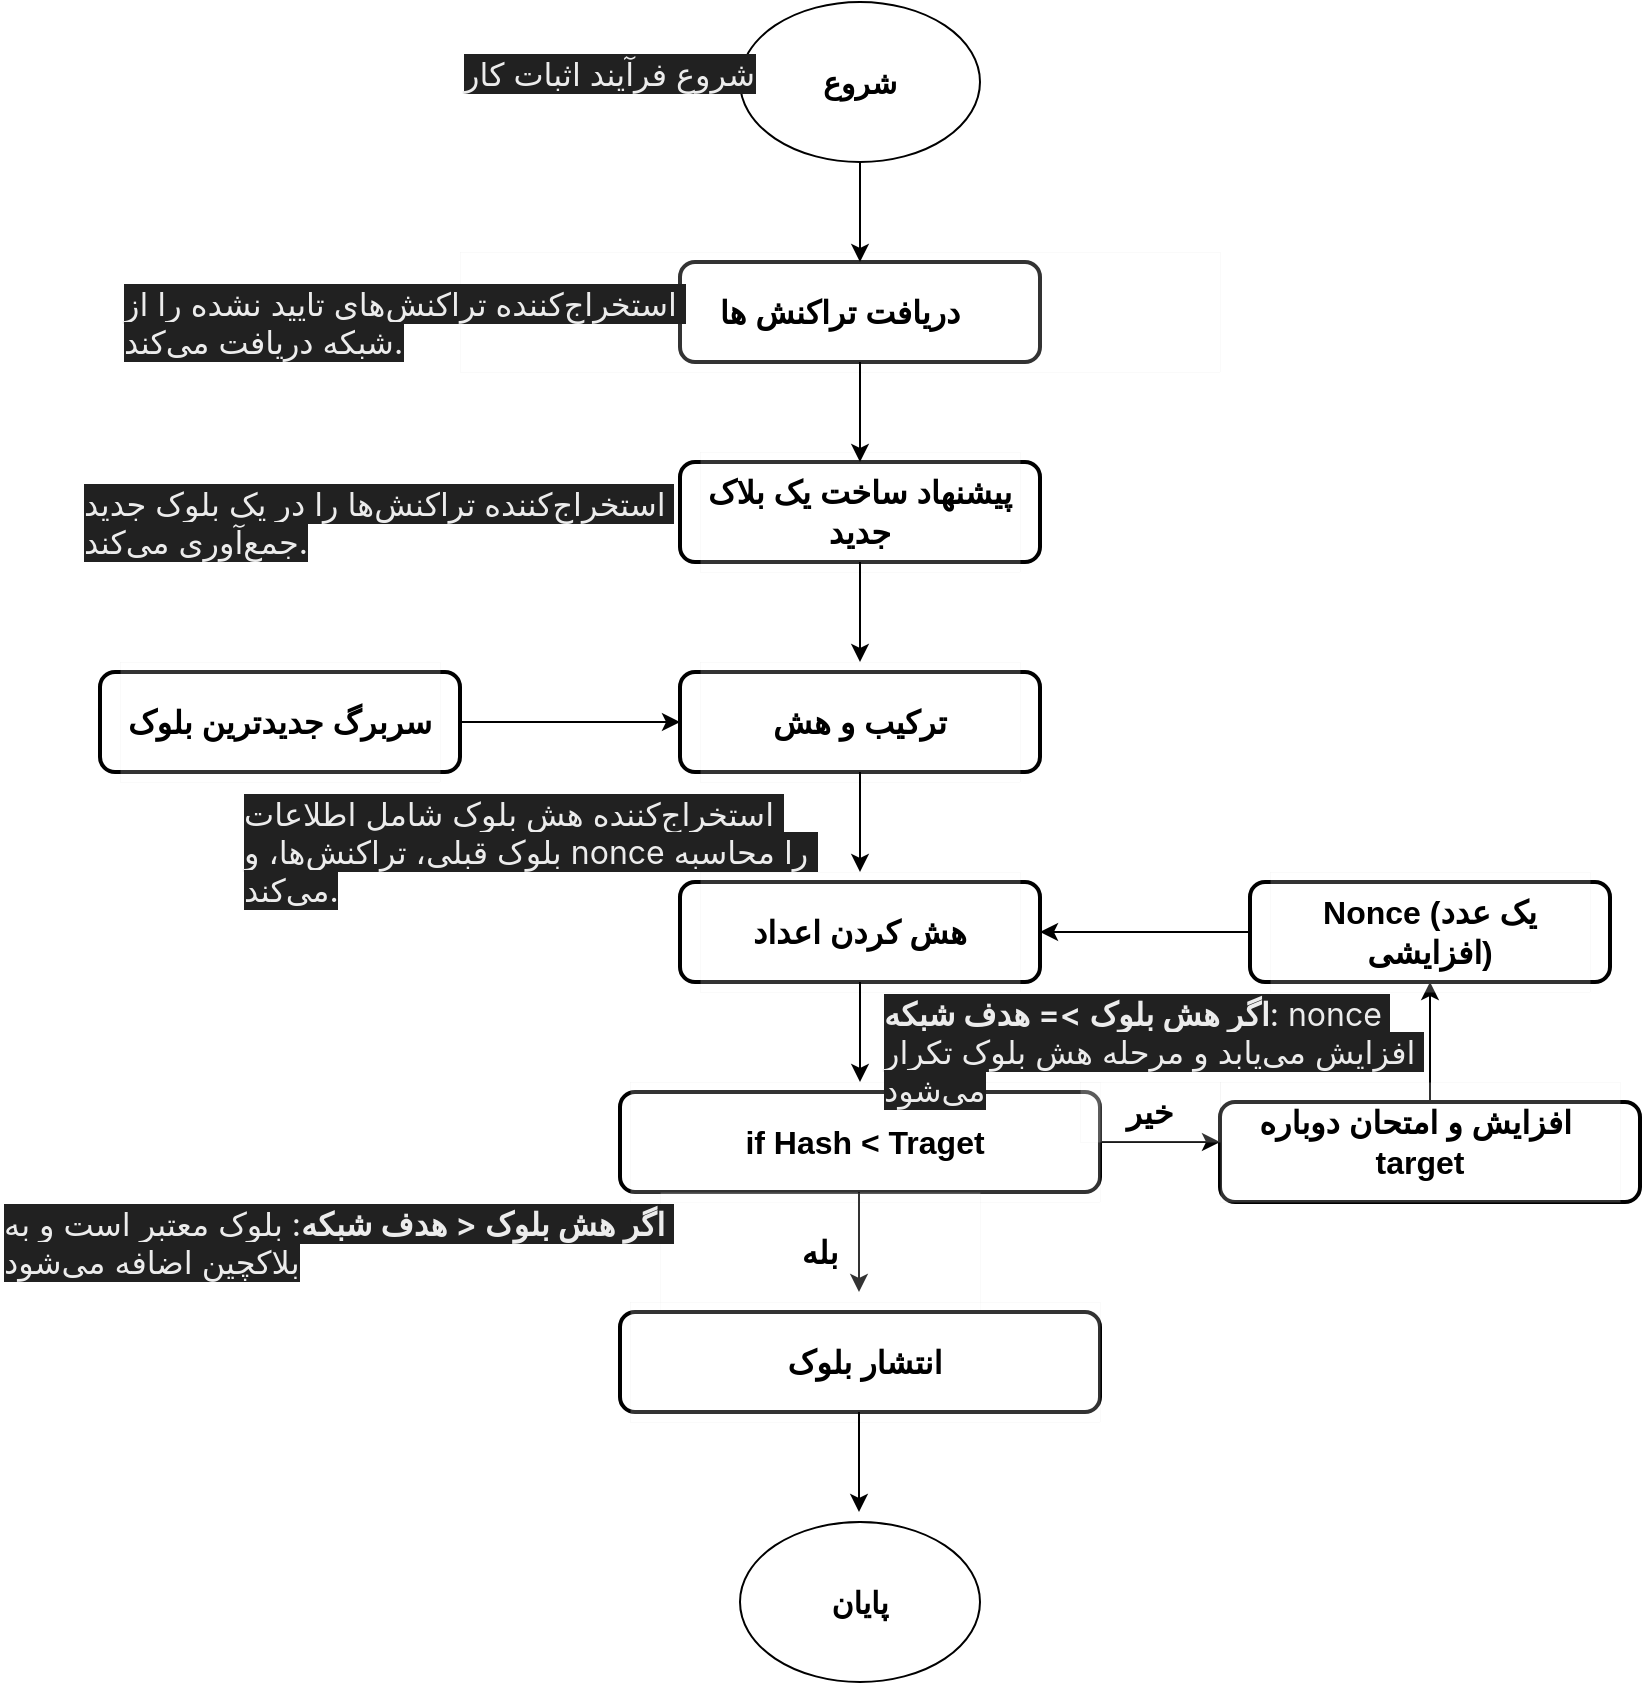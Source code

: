 <mxfile version="24.3.1" type="github">
  <diagram name="Page-1" id="wFLTssLCdgid32e7mVHK">
    <mxGraphModel dx="2026" dy="1111" grid="1" gridSize="10" guides="1" tooltips="1" connect="1" arrows="1" fold="1" page="1" pageScale="1" pageWidth="850" pageHeight="1100" math="0" shadow="0">
      <root>
        <mxCell id="0" />
        <mxCell id="1" parent="0" />
        <mxCell id="xI1v8yjOtruwXXIbDLAx-64" style="edgeStyle=orthogonalEdgeStyle;rounded=0;orthogonalLoop=1;jettySize=auto;html=1;entryX=0.5;entryY=1;entryDx=0;entryDy=0;" edge="1" parent="1" source="xI1v8yjOtruwXXIbDLAx-54" target="xI1v8yjOtruwXXIbDLAx-55">
          <mxGeometry relative="1" as="geometry" />
        </mxCell>
        <mxCell id="xI1v8yjOtruwXXIbDLAx-54" value="" style="rounded=1;whiteSpace=wrap;html=1;strokeWidth=2;" vertex="1" parent="1">
          <mxGeometry x="630" y="550" width="210" height="50" as="geometry" />
        </mxCell>
        <mxCell id="xI1v8yjOtruwXXIbDLAx-10" value="" style="edgeStyle=orthogonalEdgeStyle;rounded=0;orthogonalLoop=1;jettySize=auto;html=1;" edge="1" parent="1" source="xI1v8yjOtruwXXIbDLAx-8" target="xI1v8yjOtruwXXIbDLAx-4">
          <mxGeometry relative="1" as="geometry" />
        </mxCell>
        <mxCell id="xI1v8yjOtruwXXIbDLAx-8" value="" style="rounded=1;whiteSpace=wrap;html=1;strokeWidth=2;" vertex="1" parent="1">
          <mxGeometry x="360" y="130" width="180" height="50" as="geometry" />
        </mxCell>
        <mxCell id="xI1v8yjOtruwXXIbDLAx-5" value="" style="ellipse;whiteSpace=wrap;html=1;" vertex="1" parent="1">
          <mxGeometry x="390" width="120" height="80" as="geometry" />
        </mxCell>
        <mxCell id="xI1v8yjOtruwXXIbDLAx-4" value="&lt;font size=&quot;1&quot; style=&quot;&quot;&gt;&lt;b style=&quot;font-size: 15px;&quot;&gt;شروع&lt;/b&gt;&lt;/font&gt;" style="text;strokeColor=none;align=center;fillColor=none;html=1;verticalAlign=middle;whiteSpace=wrap;rounded=0;" vertex="1" parent="1">
          <mxGeometry x="420" y="25" width="60" height="30" as="geometry" />
        </mxCell>
        <mxCell id="xI1v8yjOtruwXXIbDLAx-7" value="&lt;div&gt;&lt;font style=&quot;font-size: 16px;&quot;&gt;&lt;b&gt;دریافت تراکنش ها&lt;/b&gt;&lt;/font&gt;&lt;/div&gt;" style="whiteSpace=wrap;html=1;strokeWidth=0;opacity=20;" vertex="1" parent="1">
          <mxGeometry x="250" y="125" width="380" height="60" as="geometry" />
        </mxCell>
        <mxCell id="xI1v8yjOtruwXXIbDLAx-9" value="" style="endArrow=classic;html=1;rounded=0;exitX=0.5;exitY=1;exitDx=0;exitDy=0;entryX=0.5;entryY=0;entryDx=0;entryDy=0;" edge="1" parent="1" source="xI1v8yjOtruwXXIbDLAx-5" target="xI1v8yjOtruwXXIbDLAx-8">
          <mxGeometry width="50" height="50" relative="1" as="geometry">
            <mxPoint x="430" y="140" as="sourcePoint" />
            <mxPoint x="450" y="130" as="targetPoint" />
          </mxGeometry>
        </mxCell>
        <mxCell id="xI1v8yjOtruwXXIbDLAx-13" value="" style="rounded=1;whiteSpace=wrap;html=1;strokeWidth=2;" vertex="1" parent="1">
          <mxGeometry x="360" y="230" width="180" height="50" as="geometry" />
        </mxCell>
        <mxCell id="xI1v8yjOtruwXXIbDLAx-14" value="&lt;span style=&quot;font-size: 16px;&quot;&gt;&lt;b&gt;پیشنهاد ساخت یک بلاک جدید&lt;/b&gt;&lt;/span&gt;" style="whiteSpace=wrap;html=1;strokeWidth=0;opacity=20;" vertex="1" parent="1">
          <mxGeometry x="370" y="225" width="160" height="60" as="geometry" />
        </mxCell>
        <mxCell id="xI1v8yjOtruwXXIbDLAx-15" value="" style="endArrow=classic;html=1;rounded=0;entryX=0.5;entryY=0;entryDx=0;entryDy=0;" edge="1" parent="1" target="xI1v8yjOtruwXXIbDLAx-13">
          <mxGeometry width="50" height="50" relative="1" as="geometry">
            <mxPoint x="450" y="180" as="sourcePoint" />
            <mxPoint x="450" y="230" as="targetPoint" />
          </mxGeometry>
        </mxCell>
        <mxCell id="xI1v8yjOtruwXXIbDLAx-18" value="" style="endArrow=classic;html=1;rounded=0;entryX=0.5;entryY=0;entryDx=0;entryDy=0;" edge="1" parent="1">
          <mxGeometry width="50" height="50" relative="1" as="geometry">
            <mxPoint x="450" y="280" as="sourcePoint" />
            <mxPoint x="450" y="330" as="targetPoint" />
          </mxGeometry>
        </mxCell>
        <mxCell id="xI1v8yjOtruwXXIbDLAx-19" value="" style="rounded=1;whiteSpace=wrap;html=1;strokeWidth=2;" vertex="1" parent="1">
          <mxGeometry x="360" y="335" width="180" height="50" as="geometry" />
        </mxCell>
        <mxCell id="xI1v8yjOtruwXXIbDLAx-20" value="&lt;span style=&quot;font-size: 16px;&quot;&gt;&lt;b&gt;ترکیب و هش&lt;/b&gt;&lt;/span&gt;" style="whiteSpace=wrap;html=1;strokeWidth=0;opacity=20;" vertex="1" parent="1">
          <mxGeometry x="370" y="330" width="160" height="60" as="geometry" />
        </mxCell>
        <mxCell id="xI1v8yjOtruwXXIbDLAx-21" value="" style="rounded=1;whiteSpace=wrap;html=1;strokeWidth=2;" vertex="1" parent="1">
          <mxGeometry x="70" y="335" width="180" height="50" as="geometry" />
        </mxCell>
        <mxCell id="xI1v8yjOtruwXXIbDLAx-22" value="&lt;span style=&quot;font-size: 16px;&quot;&gt;&lt;b&gt;سربرگ جدیدترین بلوک&lt;/b&gt;&lt;/span&gt;" style="whiteSpace=wrap;html=1;strokeWidth=0;opacity=20;" vertex="1" parent="1">
          <mxGeometry x="80" y="330" width="160" height="60" as="geometry" />
        </mxCell>
        <mxCell id="xI1v8yjOtruwXXIbDLAx-23" value="" style="endArrow=classic;html=1;rounded=0;exitX=1;exitY=0.5;exitDx=0;exitDy=0;entryX=0;entryY=0.5;entryDx=0;entryDy=0;" edge="1" parent="1" source="xI1v8yjOtruwXXIbDLAx-21" target="xI1v8yjOtruwXXIbDLAx-19">
          <mxGeometry width="50" height="50" relative="1" as="geometry">
            <mxPoint x="280" y="385" as="sourcePoint" />
            <mxPoint x="330" y="335" as="targetPoint" />
          </mxGeometry>
        </mxCell>
        <mxCell id="xI1v8yjOtruwXXIbDLAx-34" value="" style="endArrow=classic;html=1;rounded=0;entryX=0.5;entryY=0;entryDx=0;entryDy=0;" edge="1" parent="1">
          <mxGeometry width="50" height="50" relative="1" as="geometry">
            <mxPoint x="450" y="385" as="sourcePoint" />
            <mxPoint x="450" y="435" as="targetPoint" />
          </mxGeometry>
        </mxCell>
        <mxCell id="xI1v8yjOtruwXXIbDLAx-35" value="" style="rounded=1;whiteSpace=wrap;html=1;strokeWidth=2;" vertex="1" parent="1">
          <mxGeometry x="360" y="440" width="180" height="50" as="geometry" />
        </mxCell>
        <mxCell id="xI1v8yjOtruwXXIbDLAx-36" value="&lt;span style=&quot;font-size: 16px;&quot;&gt;&lt;b&gt;هش کردن اعداد&lt;/b&gt;&lt;/span&gt;" style="whiteSpace=wrap;html=1;strokeWidth=0;opacity=20;" vertex="1" parent="1">
          <mxGeometry x="370" y="435" width="160" height="60" as="geometry" />
        </mxCell>
        <mxCell id="xI1v8yjOtruwXXIbDLAx-46" value="" style="endArrow=classic;html=1;rounded=0;entryX=0.5;entryY=0;entryDx=0;entryDy=0;" edge="1" parent="1">
          <mxGeometry width="50" height="50" relative="1" as="geometry">
            <mxPoint x="450" y="490" as="sourcePoint" />
            <mxPoint x="450" y="540" as="targetPoint" />
          </mxGeometry>
        </mxCell>
        <mxCell id="xI1v8yjOtruwXXIbDLAx-47" value="" style="rounded=1;whiteSpace=wrap;html=1;strokeWidth=2;" vertex="1" parent="1">
          <mxGeometry x="330" y="545" width="240" height="50" as="geometry" />
        </mxCell>
        <mxCell id="xI1v8yjOtruwXXIbDLAx-53" value="" style="edgeStyle=orthogonalEdgeStyle;rounded=0;orthogonalLoop=1;jettySize=auto;html=1;" edge="1" parent="1" source="xI1v8yjOtruwXXIbDLAx-48">
          <mxGeometry relative="1" as="geometry">
            <mxPoint x="630" y="570" as="targetPoint" />
          </mxGeometry>
        </mxCell>
        <mxCell id="xI1v8yjOtruwXXIbDLAx-48" value="&lt;span style=&quot;font-size: 16px;&quot;&gt;&lt;b&gt;if Hash &amp;lt; Traget&lt;/b&gt;&lt;/span&gt;" style="whiteSpace=wrap;html=1;strokeWidth=0;opacity=20;align=center;" vertex="1" parent="1">
          <mxGeometry x="335" y="540" width="235" height="60" as="geometry" />
        </mxCell>
        <mxCell id="xI1v8yjOtruwXXIbDLAx-49" value="" style="endArrow=classic;html=1;rounded=0;entryX=0.5;entryY=0;entryDx=0;entryDy=0;" edge="1" parent="1">
          <mxGeometry width="50" height="50" relative="1" as="geometry">
            <mxPoint x="449.5" y="595" as="sourcePoint" />
            <mxPoint x="449.5" y="645" as="targetPoint" />
          </mxGeometry>
        </mxCell>
        <mxCell id="xI1v8yjOtruwXXIbDLAx-51" value="&lt;span style=&quot;font-size: 16px;&quot;&gt;&lt;b&gt;بله&lt;/b&gt;&lt;/span&gt;" style="whiteSpace=wrap;html=1;strokeWidth=0;opacity=20;" vertex="1" parent="1">
          <mxGeometry x="350" y="595" width="160" height="60" as="geometry" />
        </mxCell>
        <mxCell id="xI1v8yjOtruwXXIbDLAx-52" value="&lt;span style=&quot;font-size: 16px;&quot;&gt;&lt;b&gt;افزایش و امتحان&amp;nbsp;&lt;/b&gt;&lt;/span&gt;&lt;b style=&quot;font-size: 16px;&quot;&gt;دوباره&amp;nbsp; target&lt;/b&gt;" style="whiteSpace=wrap;html=1;strokeWidth=0;opacity=20;align=center;" vertex="1" parent="1">
          <mxGeometry x="630" y="540" width="200" height="60" as="geometry" />
        </mxCell>
        <mxCell id="xI1v8yjOtruwXXIbDLAx-65" style="edgeStyle=orthogonalEdgeStyle;rounded=0;orthogonalLoop=1;jettySize=auto;html=1;entryX=1;entryY=0.5;entryDx=0;entryDy=0;" edge="1" parent="1" source="xI1v8yjOtruwXXIbDLAx-55" target="xI1v8yjOtruwXXIbDLAx-35">
          <mxGeometry relative="1" as="geometry" />
        </mxCell>
        <mxCell id="xI1v8yjOtruwXXIbDLAx-55" value="" style="rounded=1;whiteSpace=wrap;html=1;strokeWidth=2;" vertex="1" parent="1">
          <mxGeometry x="645" y="440" width="180" height="50" as="geometry" />
        </mxCell>
        <mxCell id="xI1v8yjOtruwXXIbDLAx-56" value="&lt;span style=&quot;font-size: 16px;&quot;&gt;&lt;b&gt;Nonce (یک عدد افزایشی)&lt;/b&gt;&lt;/span&gt;" style="whiteSpace=wrap;html=1;strokeWidth=0;opacity=20;" vertex="1" parent="1">
          <mxGeometry x="655" y="435" width="160" height="60" as="geometry" />
        </mxCell>
        <mxCell id="xI1v8yjOtruwXXIbDLAx-66" value="&lt;span style=&quot;font-size: 16px;&quot;&gt;&lt;b&gt;خیر&lt;/b&gt;&lt;/span&gt;" style="whiteSpace=wrap;html=1;strokeWidth=0;opacity=20;" vertex="1" parent="1">
          <mxGeometry x="560" y="540" width="70" height="30" as="geometry" />
        </mxCell>
        <mxCell id="xI1v8yjOtruwXXIbDLAx-68" value="" style="rounded=1;whiteSpace=wrap;html=1;strokeWidth=2;" vertex="1" parent="1">
          <mxGeometry x="330" y="655" width="240" height="50" as="geometry" />
        </mxCell>
        <mxCell id="xI1v8yjOtruwXXIbDLAx-69" value="&lt;font style=&quot;font-size: 16px;&quot;&gt;&lt;b&gt;انتشار بلوک&lt;/b&gt;&lt;/font&gt;" style="whiteSpace=wrap;html=1;strokeWidth=0;opacity=20;align=center;" vertex="1" parent="1">
          <mxGeometry x="335" y="650" width="235" height="60" as="geometry" />
        </mxCell>
        <mxCell id="xI1v8yjOtruwXXIbDLAx-70" value="" style="ellipse;whiteSpace=wrap;html=1;" vertex="1" parent="1">
          <mxGeometry x="390" y="760" width="120" height="80" as="geometry" />
        </mxCell>
        <mxCell id="xI1v8yjOtruwXXIbDLAx-71" value="&lt;font size=&quot;1&quot; style=&quot;&quot;&gt;&lt;b style=&quot;font-size: 15px;&quot;&gt;پایان&lt;/b&gt;&lt;/font&gt;" style="text;strokeColor=none;align=center;fillColor=none;html=1;verticalAlign=middle;whiteSpace=wrap;rounded=0;" vertex="1" parent="1">
          <mxGeometry x="420" y="785" width="60" height="30" as="geometry" />
        </mxCell>
        <mxCell id="xI1v8yjOtruwXXIbDLAx-72" value="" style="endArrow=classic;html=1;rounded=0;entryX=0.5;entryY=0;entryDx=0;entryDy=0;" edge="1" parent="1">
          <mxGeometry width="50" height="50" relative="1" as="geometry">
            <mxPoint x="449.5" y="705" as="sourcePoint" />
            <mxPoint x="449.5" y="755" as="targetPoint" />
          </mxGeometry>
        </mxCell>
        <mxCell id="xI1v8yjOtruwXXIbDLAx-73" value="&lt;span style=&quot;color: rgb(236, 236, 236); font-family: ui-sans-serif, -apple-system, system-ui, &amp;quot;Segoe UI&amp;quot;, Roboto, Ubuntu, Cantarell, &amp;quot;Noto Sans&amp;quot;, sans-serif, Helvetica, &amp;quot;Apple Color Emoji&amp;quot;, Arial, &amp;quot;Segoe UI Emoji&amp;quot;, &amp;quot;Segoe UI Symbol&amp;quot;; font-size: 16px; font-style: normal; font-variant-ligatures: normal; font-variant-caps: normal; font-weight: 400; letter-spacing: normal; orphans: 2; text-align: right; text-indent: 0px; text-transform: none; widows: 2; word-spacing: 0px; -webkit-text-stroke-width: 0px; white-space: pre-wrap; background-color: rgb(33, 33, 33); text-decoration-thickness: initial; text-decoration-style: initial; text-decoration-color: initial; display: inline !important; float: none;&quot;&gt;شروع فرآیند اثبات کار&lt;/span&gt;" style="text;whiteSpace=wrap;html=1;" vertex="1" parent="1">
          <mxGeometry x="250" y="20" width="170" height="40" as="geometry" />
        </mxCell>
        <mxCell id="xI1v8yjOtruwXXIbDLAx-74" value="&lt;span style=&quot;color: rgb(236, 236, 236); font-family: ui-sans-serif, -apple-system, system-ui, &amp;quot;Segoe UI&amp;quot;, Roboto, Ubuntu, Cantarell, &amp;quot;Noto Sans&amp;quot;, sans-serif, Helvetica, &amp;quot;Apple Color Emoji&amp;quot;, Arial, &amp;quot;Segoe UI Emoji&amp;quot;, &amp;quot;Segoe UI Symbol&amp;quot;; font-size: 16px; font-style: normal; font-variant-ligatures: normal; font-variant-caps: normal; font-weight: 400; letter-spacing: normal; orphans: 2; text-align: right; text-indent: 0px; text-transform: none; widows: 2; word-spacing: 0px; -webkit-text-stroke-width: 0px; white-space: pre-wrap; background-color: rgb(33, 33, 33); text-decoration-thickness: initial; text-decoration-style: initial; text-decoration-color: initial; display: inline !important; float: none;&quot;&gt;استخراج‌کننده تراکنش‌های تایید نشده را از شبکه دریافت می‌کند.&lt;/span&gt;" style="text;whiteSpace=wrap;html=1;" vertex="1" parent="1">
          <mxGeometry x="80" y="135" width="290" height="40" as="geometry" />
        </mxCell>
        <mxCell id="xI1v8yjOtruwXXIbDLAx-75" value="&lt;span style=&quot;color: rgb(236, 236, 236); font-family: ui-sans-serif, -apple-system, system-ui, &amp;quot;Segoe UI&amp;quot;, Roboto, Ubuntu, Cantarell, &amp;quot;Noto Sans&amp;quot;, sans-serif, Helvetica, &amp;quot;Apple Color Emoji&amp;quot;, Arial, &amp;quot;Segoe UI Emoji&amp;quot;, &amp;quot;Segoe UI Symbol&amp;quot;; font-size: 16px; font-style: normal; font-variant-ligatures: normal; font-variant-caps: normal; font-weight: 400; letter-spacing: normal; orphans: 2; text-align: right; text-indent: 0px; text-transform: none; widows: 2; word-spacing: 0px; -webkit-text-stroke-width: 0px; white-space: pre-wrap; background-color: rgb(33, 33, 33); text-decoration-thickness: initial; text-decoration-style: initial; text-decoration-color: initial; display: inline !important; float: none;&quot;&gt;استخراج‌کننده تراکنش‌ها را در یک بلوک جدید جمع‌آوری می‌کند.&lt;/span&gt;" style="text;whiteSpace=wrap;html=1;" vertex="1" parent="1">
          <mxGeometry x="60" y="235" width="340" height="40" as="geometry" />
        </mxCell>
        <mxCell id="xI1v8yjOtruwXXIbDLAx-76" value="&lt;span style=&quot;color: rgb(236, 236, 236); font-family: ui-sans-serif, -apple-system, system-ui, &amp;quot;Segoe UI&amp;quot;, Roboto, Ubuntu, Cantarell, &amp;quot;Noto Sans&amp;quot;, sans-serif, Helvetica, &amp;quot;Apple Color Emoji&amp;quot;, Arial, &amp;quot;Segoe UI Emoji&amp;quot;, &amp;quot;Segoe UI Symbol&amp;quot;; font-size: 16px; font-style: normal; font-variant-ligatures: normal; font-variant-caps: normal; font-weight: 400; letter-spacing: normal; orphans: 2; text-align: right; text-indent: 0px; text-transform: none; widows: 2; word-spacing: 0px; -webkit-text-stroke-width: 0px; white-space: pre-wrap; background-color: rgb(33, 33, 33); text-decoration-thickness: initial; text-decoration-style: initial; text-decoration-color: initial; display: inline !important; float: none;&quot;&gt;استخراج‌کننده هش بلوک شامل اطلاعات بلوک قبلی، تراکنش‌ها، و nonce را محاسبه می‌کند.&lt;/span&gt;" style="text;whiteSpace=wrap;html=1;" vertex="1" parent="1">
          <mxGeometry x="140" y="390" width="300" height="60" as="geometry" />
        </mxCell>
        <mxCell id="xI1v8yjOtruwXXIbDLAx-80" value="&lt;strong style=&quot;border: 0px solid rgb(227, 227, 227); box-sizing: border-box; --tw-border-spacing-x: 0; --tw-border-spacing-y: 0; --tw-translate-x: 0; --tw-translate-y: 0; --tw-rotate: 0; --tw-skew-x: 0; --tw-skew-y: 0; --tw-scale-x: 1; --tw-scale-y: 1; --tw-pan-x: ; --tw-pan-y: ; --tw-pinch-zoom: ; --tw-scroll-snap-strictness: proximity; --tw-gradient-from-position: ; --tw-gradient-via-position: ; --tw-gradient-to-position: ; --tw-ordinal: ; --tw-slashed-zero: ; --tw-numeric-figure: ; --tw-numeric-spacing: ; --tw-numeric-fraction: ; --tw-ring-inset: ; --tw-ring-offset-width: 0px; --tw-ring-offset-color: #fff; --tw-ring-color: rgba(69,89,164,.5); --tw-ring-offset-shadow: 0 0 transparent; --tw-ring-shadow: 0 0 transparent; --tw-shadow: 0 0 transparent; --tw-shadow-colored: 0 0 transparent; --tw-blur: ; --tw-brightness: ; --tw-contrast: ; --tw-grayscale: ; --tw-hue-rotate: ; --tw-invert: ; --tw-saturate: ; --tw-sepia: ; --tw-drop-shadow: ; --tw-backdrop-blur: ; --tw-backdrop-brightness: ; --tw-backdrop-contrast: ; --tw-backdrop-grayscale: ; --tw-backdrop-hue-rotate: ; --tw-backdrop-invert: ; --tw-backdrop-opacity: ; --tw-backdrop-saturate: ; --tw-backdrop-sepia: ; --tw-contain-size: ; --tw-contain-layout: ; --tw-contain-paint: ; --tw-contain-style: ; font-weight: 600; color: rgb(236, 236, 236); font-family: ui-sans-serif, -apple-system, system-ui, &amp;quot;Segoe UI&amp;quot;, Roboto, Ubuntu, Cantarell, &amp;quot;Noto Sans&amp;quot;, sans-serif, Helvetica, &amp;quot;Apple Color Emoji&amp;quot;, Arial, &amp;quot;Segoe UI Emoji&amp;quot;, &amp;quot;Segoe UI Symbol&amp;quot;; font-size: 16px; font-style: normal; font-variant-ligatures: normal; font-variant-caps: normal; letter-spacing: normal; orphans: 2; text-align: right; text-indent: 0px; text-transform: none; widows: 2; word-spacing: 0px; -webkit-text-stroke-width: 0px; white-space: pre-wrap; background-color: rgb(33, 33, 33); text-decoration-thickness: initial; text-decoration-style: initial; text-decoration-color: initial;&quot;&gt;اگر هش بلوک &amp;lt; هدف شبکه&lt;/strong&gt;&lt;span style=&quot;color: rgb(236, 236, 236); font-family: ui-sans-serif, -apple-system, system-ui, &amp;quot;Segoe UI&amp;quot;, Roboto, Ubuntu, Cantarell, &amp;quot;Noto Sans&amp;quot;, sans-serif, Helvetica, &amp;quot;Apple Color Emoji&amp;quot;, Arial, &amp;quot;Segoe UI Emoji&amp;quot;, &amp;quot;Segoe UI Symbol&amp;quot;; font-size: 16px; font-style: normal; font-variant-ligatures: normal; font-variant-caps: normal; font-weight: 400; letter-spacing: normal; orphans: 2; text-align: right; text-indent: 0px; text-transform: none; widows: 2; word-spacing: 0px; -webkit-text-stroke-width: 0px; white-space: pre-wrap; background-color: rgb(33, 33, 33); text-decoration-thickness: initial; text-decoration-style: initial; text-decoration-color: initial; display: inline !important; float: none;&quot;&gt;: بلوک معتبر است و به بلاکچین اضافه می‌شود&lt;/span&gt;" style="text;whiteSpace=wrap;html=1;" vertex="1" parent="1">
          <mxGeometry x="20" y="595" width="360" height="40" as="geometry" />
        </mxCell>
        <mxCell id="xI1v8yjOtruwXXIbDLAx-82" value="&lt;strong style=&quot;border: 0px solid rgb(227, 227, 227); box-sizing: border-box; --tw-border-spacing-x: 0; --tw-border-spacing-y: 0; --tw-translate-x: 0; --tw-translate-y: 0; --tw-rotate: 0; --tw-skew-x: 0; --tw-skew-y: 0; --tw-scale-x: 1; --tw-scale-y: 1; --tw-pan-x: ; --tw-pan-y: ; --tw-pinch-zoom: ; --tw-scroll-snap-strictness: proximity; --tw-gradient-from-position: ; --tw-gradient-via-position: ; --tw-gradient-to-position: ; --tw-ordinal: ; --tw-slashed-zero: ; --tw-numeric-figure: ; --tw-numeric-spacing: ; --tw-numeric-fraction: ; --tw-ring-inset: ; --tw-ring-offset-width: 0px; --tw-ring-offset-color: #fff; --tw-ring-color: rgba(69,89,164,.5); --tw-ring-offset-shadow: 0 0 transparent; --tw-ring-shadow: 0 0 transparent; --tw-shadow: 0 0 transparent; --tw-shadow-colored: 0 0 transparent; --tw-blur: ; --tw-brightness: ; --tw-contrast: ; --tw-grayscale: ; --tw-hue-rotate: ; --tw-invert: ; --tw-saturate: ; --tw-sepia: ; --tw-drop-shadow: ; --tw-backdrop-blur: ; --tw-backdrop-brightness: ; --tw-backdrop-contrast: ; --tw-backdrop-grayscale: ; --tw-backdrop-hue-rotate: ; --tw-backdrop-invert: ; --tw-backdrop-opacity: ; --tw-backdrop-saturate: ; --tw-backdrop-sepia: ; --tw-contain-size: ; --tw-contain-layout: ; --tw-contain-paint: ; --tw-contain-style: ; font-weight: 600; color: rgb(236, 236, 236); font-family: ui-sans-serif, -apple-system, system-ui, &amp;quot;Segoe UI&amp;quot;, Roboto, Ubuntu, Cantarell, &amp;quot;Noto Sans&amp;quot;, sans-serif, Helvetica, &amp;quot;Apple Color Emoji&amp;quot;, Arial, &amp;quot;Segoe UI Emoji&amp;quot;, &amp;quot;Segoe UI Symbol&amp;quot;; font-size: 16px; font-style: normal; font-variant-ligatures: normal; font-variant-caps: normal; letter-spacing: normal; orphans: 2; text-align: right; text-indent: 0px; text-transform: none; widows: 2; word-spacing: 0px; -webkit-text-stroke-width: 0px; white-space: pre-wrap; background-color: rgb(33, 33, 33); text-decoration-thickness: initial; text-decoration-style: initial; text-decoration-color: initial;&quot;&gt;اگر هش بلوک &amp;gt;= هدف شبکه&lt;/strong&gt;&lt;span style=&quot;color: rgb(236, 236, 236); font-family: ui-sans-serif, -apple-system, system-ui, &amp;quot;Segoe UI&amp;quot;, Roboto, Ubuntu, Cantarell, &amp;quot;Noto Sans&amp;quot;, sans-serif, Helvetica, &amp;quot;Apple Color Emoji&amp;quot;, Arial, &amp;quot;Segoe UI Emoji&amp;quot;, &amp;quot;Segoe UI Symbol&amp;quot;; font-size: 16px; font-style: normal; font-variant-ligatures: normal; font-variant-caps: normal; font-weight: 400; letter-spacing: normal; orphans: 2; text-align: right; text-indent: 0px; text-transform: none; widows: 2; word-spacing: 0px; -webkit-text-stroke-width: 0px; white-space: pre-wrap; background-color: rgb(33, 33, 33); text-decoration-thickness: initial; text-decoration-style: initial; text-decoration-color: initial; display: inline !important; float: none;&quot;&gt;: nonce افزایش می‌یابد و مرحله هش بلوک تکرار می‌شود&lt;/span&gt;" style="text;whiteSpace=wrap;html=1;" vertex="1" parent="1">
          <mxGeometry x="460" y="490" width="300" height="60" as="geometry" />
        </mxCell>
      </root>
    </mxGraphModel>
  </diagram>
</mxfile>
